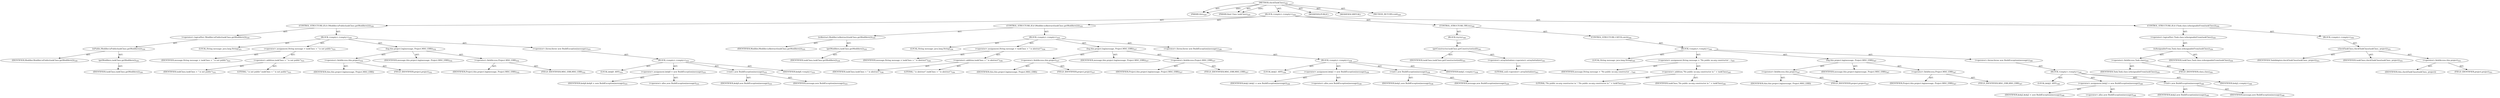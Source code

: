 digraph "checkTaskClass" {  
"111669149708" [label = <(METHOD,checkTaskClass)<SUB>329</SUB>> ]
"115964117031" [label = <(PARAM,this)<SUB>329</SUB>> ]
"115964117032" [label = <(PARAM,final Class taskClass)<SUB>329</SUB>> ]
"25769803794" [label = <(BLOCK,&lt;empty&gt;,&lt;empty&gt;)<SUB>329</SUB>> ]
"47244640262" [label = <(CONTROL_STRUCTURE,IF,if (!Modifier.isPublic(taskClass.getModifiers())))<SUB>330</SUB>> ]
"30064771184" [label = <(&lt;operator&gt;.logicalNot,!Modifier.isPublic(taskClass.getModifiers()))<SUB>330</SUB>> ]
"30064771185" [label = <(isPublic,Modifier.isPublic(taskClass.getModifiers()))<SUB>330</SUB>> ]
"68719476863" [label = <(IDENTIFIER,Modifier,Modifier.isPublic(taskClass.getModifiers()))<SUB>330</SUB>> ]
"30064771186" [label = <(getModifiers,taskClass.getModifiers())<SUB>330</SUB>> ]
"68719476864" [label = <(IDENTIFIER,taskClass,taskClass.getModifiers())<SUB>330</SUB>> ]
"25769803795" [label = <(BLOCK,&lt;empty&gt;,&lt;empty&gt;)<SUB>330</SUB>> ]
"94489280522" [label = <(LOCAL,String message: java.lang.String)<SUB>331</SUB>> ]
"30064771187" [label = <(&lt;operator&gt;.assignment,String message = taskClass + &quot; is not public&quot;)<SUB>331</SUB>> ]
"68719476865" [label = <(IDENTIFIER,message,String message = taskClass + &quot; is not public&quot;)<SUB>331</SUB>> ]
"30064771188" [label = <(&lt;operator&gt;.addition,taskClass + &quot; is not public&quot;)<SUB>331</SUB>> ]
"68719476866" [label = <(IDENTIFIER,taskClass,taskClass + &quot; is not public&quot;)<SUB>331</SUB>> ]
"90194313229" [label = <(LITERAL,&quot; is not public&quot;,taskClass + &quot; is not public&quot;)<SUB>331</SUB>> ]
"30064771189" [label = <(log,this.project.log(message, Project.MSG_ERR))<SUB>332</SUB>> ]
"30064771190" [label = <(&lt;operator&gt;.fieldAccess,this.project)<SUB>332</SUB>> ]
"68719476867" [label = <(IDENTIFIER,this,this.project.log(message, Project.MSG_ERR))> ]
"55834574875" [label = <(FIELD_IDENTIFIER,project,project)<SUB>332</SUB>> ]
"68719476868" [label = <(IDENTIFIER,message,this.project.log(message, Project.MSG_ERR))<SUB>332</SUB>> ]
"30064771191" [label = <(&lt;operator&gt;.fieldAccess,Project.MSG_ERR)<SUB>332</SUB>> ]
"68719476869" [label = <(IDENTIFIER,Project,this.project.log(message, Project.MSG_ERR))<SUB>332</SUB>> ]
"55834574876" [label = <(FIELD_IDENTIFIER,MSG_ERR,MSG_ERR)<SUB>332</SUB>> ]
"30064771192" [label = <(&lt;operator&gt;.throw,throw new BuildException(message);)<SUB>333</SUB>> ]
"25769803796" [label = <(BLOCK,&lt;empty&gt;,&lt;empty&gt;)<SUB>333</SUB>> ]
"94489280523" [label = <(LOCAL,$obj0: ANY)<SUB>333</SUB>> ]
"30064771193" [label = <(&lt;operator&gt;.assignment,$obj0 = new BuildException(message))<SUB>333</SUB>> ]
"68719476870" [label = <(IDENTIFIER,$obj0,$obj0 = new BuildException(message))<SUB>333</SUB>> ]
"30064771194" [label = <(&lt;operator&gt;.alloc,new BuildException(message))<SUB>333</SUB>> ]
"30064771195" [label = <(&lt;init&gt;,new BuildException(message))<SUB>333</SUB>> ]
"68719476871" [label = <(IDENTIFIER,$obj0,new BuildException(message))<SUB>333</SUB>> ]
"68719476872" [label = <(IDENTIFIER,message,new BuildException(message))<SUB>333</SUB>> ]
"68719476873" [label = <(IDENTIFIER,$obj0,&lt;empty&gt;)<SUB>333</SUB>> ]
"47244640263" [label = <(CONTROL_STRUCTURE,IF,if (Modifier.isAbstract(taskClass.getModifiers())))<SUB>335</SUB>> ]
"30064771196" [label = <(isAbstract,Modifier.isAbstract(taskClass.getModifiers()))<SUB>335</SUB>> ]
"68719476874" [label = <(IDENTIFIER,Modifier,Modifier.isAbstract(taskClass.getModifiers()))<SUB>335</SUB>> ]
"30064771197" [label = <(getModifiers,taskClass.getModifiers())<SUB>335</SUB>> ]
"68719476875" [label = <(IDENTIFIER,taskClass,taskClass.getModifiers())<SUB>335</SUB>> ]
"25769803797" [label = <(BLOCK,&lt;empty&gt;,&lt;empty&gt;)<SUB>335</SUB>> ]
"94489280524" [label = <(LOCAL,String message: java.lang.String)<SUB>336</SUB>> ]
"30064771198" [label = <(&lt;operator&gt;.assignment,String message = taskClass + &quot; is abstract&quot;)<SUB>336</SUB>> ]
"68719476876" [label = <(IDENTIFIER,message,String message = taskClass + &quot; is abstract&quot;)<SUB>336</SUB>> ]
"30064771199" [label = <(&lt;operator&gt;.addition,taskClass + &quot; is abstract&quot;)<SUB>336</SUB>> ]
"68719476877" [label = <(IDENTIFIER,taskClass,taskClass + &quot; is abstract&quot;)<SUB>336</SUB>> ]
"90194313230" [label = <(LITERAL,&quot; is abstract&quot;,taskClass + &quot; is abstract&quot;)<SUB>336</SUB>> ]
"30064771200" [label = <(log,this.project.log(message, Project.MSG_ERR))<SUB>337</SUB>> ]
"30064771201" [label = <(&lt;operator&gt;.fieldAccess,this.project)<SUB>337</SUB>> ]
"68719476878" [label = <(IDENTIFIER,this,this.project.log(message, Project.MSG_ERR))> ]
"55834574877" [label = <(FIELD_IDENTIFIER,project,project)<SUB>337</SUB>> ]
"68719476879" [label = <(IDENTIFIER,message,this.project.log(message, Project.MSG_ERR))<SUB>337</SUB>> ]
"30064771202" [label = <(&lt;operator&gt;.fieldAccess,Project.MSG_ERR)<SUB>337</SUB>> ]
"68719476880" [label = <(IDENTIFIER,Project,this.project.log(message, Project.MSG_ERR))<SUB>337</SUB>> ]
"55834574878" [label = <(FIELD_IDENTIFIER,MSG_ERR,MSG_ERR)<SUB>337</SUB>> ]
"30064771203" [label = <(&lt;operator&gt;.throw,throw new BuildException(message);)<SUB>338</SUB>> ]
"25769803798" [label = <(BLOCK,&lt;empty&gt;,&lt;empty&gt;)<SUB>338</SUB>> ]
"94489280525" [label = <(LOCAL,$obj1: ANY)<SUB>338</SUB>> ]
"30064771204" [label = <(&lt;operator&gt;.assignment,$obj1 = new BuildException(message))<SUB>338</SUB>> ]
"68719476881" [label = <(IDENTIFIER,$obj1,$obj1 = new BuildException(message))<SUB>338</SUB>> ]
"30064771205" [label = <(&lt;operator&gt;.alloc,new BuildException(message))<SUB>338</SUB>> ]
"30064771206" [label = <(&lt;init&gt;,new BuildException(message))<SUB>338</SUB>> ]
"68719476882" [label = <(IDENTIFIER,$obj1,new BuildException(message))<SUB>338</SUB>> ]
"68719476883" [label = <(IDENTIFIER,message,new BuildException(message))<SUB>338</SUB>> ]
"68719476884" [label = <(IDENTIFIER,$obj1,&lt;empty&gt;)<SUB>338</SUB>> ]
"47244640264" [label = <(CONTROL_STRUCTURE,TRY,try)<SUB>340</SUB>> ]
"25769803799" [label = <(BLOCK,try,try)<SUB>340</SUB>> ]
"30064771207" [label = <(getConstructor,taskClass.getConstructor(null))<SUB>341</SUB>> ]
"68719476885" [label = <(IDENTIFIER,taskClass,taskClass.getConstructor(null))<SUB>341</SUB>> ]
"30064771208" [label = <(&lt;operator&gt;.arrayInitializer,&lt;operator&gt;.arrayInitializer)<SUB>341</SUB>> ]
"90194313231" [label = <(LITERAL,null,&lt;operator&gt;.arrayInitializer)<SUB>341</SUB>> ]
"47244640265" [label = <(CONTROL_STRUCTURE,CATCH,catch)<SUB>344</SUB>> ]
"25769803800" [label = <(BLOCK,&lt;empty&gt;,&lt;empty&gt;)<SUB>344</SUB>> ]
"94489280526" [label = <(LOCAL,String message: java.lang.String)<SUB>345</SUB>> ]
"30064771209" [label = <(&lt;operator&gt;.assignment,String message = &quot;No public no-arg constructor ...)<SUB>345</SUB>> ]
"68719476886" [label = <(IDENTIFIER,message,String message = &quot;No public no-arg constructor ...)<SUB>345</SUB>> ]
"30064771210" [label = <(&lt;operator&gt;.addition,&quot;No public no-arg constructor in &quot; + taskClass)<SUB>345</SUB>> ]
"90194313232" [label = <(LITERAL,&quot;No public no-arg constructor in &quot;,&quot;No public no-arg constructor in &quot; + taskClass)<SUB>345</SUB>> ]
"68719476887" [label = <(IDENTIFIER,taskClass,&quot;No public no-arg constructor in &quot; + taskClass)<SUB>346</SUB>> ]
"30064771211" [label = <(log,this.project.log(message, Project.MSG_ERR))<SUB>347</SUB>> ]
"30064771212" [label = <(&lt;operator&gt;.fieldAccess,this.project)<SUB>347</SUB>> ]
"68719476888" [label = <(IDENTIFIER,this,this.project.log(message, Project.MSG_ERR))> ]
"55834574879" [label = <(FIELD_IDENTIFIER,project,project)<SUB>347</SUB>> ]
"68719476889" [label = <(IDENTIFIER,message,this.project.log(message, Project.MSG_ERR))<SUB>347</SUB>> ]
"30064771213" [label = <(&lt;operator&gt;.fieldAccess,Project.MSG_ERR)<SUB>347</SUB>> ]
"68719476890" [label = <(IDENTIFIER,Project,this.project.log(message, Project.MSG_ERR))<SUB>347</SUB>> ]
"55834574880" [label = <(FIELD_IDENTIFIER,MSG_ERR,MSG_ERR)<SUB>347</SUB>> ]
"30064771214" [label = <(&lt;operator&gt;.throw,throw new BuildException(message);)<SUB>348</SUB>> ]
"25769803801" [label = <(BLOCK,&lt;empty&gt;,&lt;empty&gt;)<SUB>348</SUB>> ]
"94489280527" [label = <(LOCAL,$obj2: ANY)<SUB>348</SUB>> ]
"30064771215" [label = <(&lt;operator&gt;.assignment,$obj2 = new BuildException(message))<SUB>348</SUB>> ]
"68719476891" [label = <(IDENTIFIER,$obj2,$obj2 = new BuildException(message))<SUB>348</SUB>> ]
"30064771216" [label = <(&lt;operator&gt;.alloc,new BuildException(message))<SUB>348</SUB>> ]
"30064771217" [label = <(&lt;init&gt;,new BuildException(message))<SUB>348</SUB>> ]
"68719476892" [label = <(IDENTIFIER,$obj2,new BuildException(message))<SUB>348</SUB>> ]
"68719476893" [label = <(IDENTIFIER,message,new BuildException(message))<SUB>348</SUB>> ]
"68719476894" [label = <(IDENTIFIER,$obj2,&lt;empty&gt;)<SUB>348</SUB>> ]
"47244640266" [label = <(CONTROL_STRUCTURE,IF,if (!Task.class.isAssignableFrom(taskClass)))<SUB>350</SUB>> ]
"30064771218" [label = <(&lt;operator&gt;.logicalNot,!Task.class.isAssignableFrom(taskClass))<SUB>350</SUB>> ]
"30064771219" [label = <(isAssignableFrom,Task.class.isAssignableFrom(taskClass))<SUB>350</SUB>> ]
"30064771220" [label = <(&lt;operator&gt;.fieldAccess,Task.class)<SUB>350</SUB>> ]
"68719476895" [label = <(IDENTIFIER,Task,Task.class.isAssignableFrom(taskClass))<SUB>350</SUB>> ]
"55834574881" [label = <(FIELD_IDENTIFIER,class,class)<SUB>350</SUB>> ]
"68719476896" [label = <(IDENTIFIER,taskClass,Task.class.isAssignableFrom(taskClass))<SUB>350</SUB>> ]
"25769803802" [label = <(BLOCK,&lt;empty&gt;,&lt;empty&gt;)<SUB>350</SUB>> ]
"30064771221" [label = <(checkTaskClass,checkTaskClass(taskClass, project))<SUB>351</SUB>> ]
"68719476897" [label = <(IDENTIFIER,TaskAdapter,checkTaskClass(taskClass, project))<SUB>351</SUB>> ]
"68719476898" [label = <(IDENTIFIER,taskClass,checkTaskClass(taskClass, project))<SUB>351</SUB>> ]
"30064771222" [label = <(&lt;operator&gt;.fieldAccess,this.project)<SUB>351</SUB>> ]
"68719476899" [label = <(IDENTIFIER,this,checkTaskClass(taskClass, project))> ]
"55834574882" [label = <(FIELD_IDENTIFIER,project,project)<SUB>351</SUB>> ]
"133143986211" [label = <(MODIFIER,PUBLIC)> ]
"133143986212" [label = <(MODIFIER,VIRTUAL)> ]
"128849018892" [label = <(METHOD_RETURN,void)<SUB>329</SUB>> ]
  "111669149708" -> "115964117031"  [ label = "AST: "] 
  "111669149708" -> "115964117032"  [ label = "AST: "] 
  "111669149708" -> "25769803794"  [ label = "AST: "] 
  "111669149708" -> "133143986211"  [ label = "AST: "] 
  "111669149708" -> "133143986212"  [ label = "AST: "] 
  "111669149708" -> "128849018892"  [ label = "AST: "] 
  "25769803794" -> "47244640262"  [ label = "AST: "] 
  "25769803794" -> "47244640263"  [ label = "AST: "] 
  "25769803794" -> "47244640264"  [ label = "AST: "] 
  "25769803794" -> "47244640266"  [ label = "AST: "] 
  "47244640262" -> "30064771184"  [ label = "AST: "] 
  "47244640262" -> "25769803795"  [ label = "AST: "] 
  "30064771184" -> "30064771185"  [ label = "AST: "] 
  "30064771185" -> "68719476863"  [ label = "AST: "] 
  "30064771185" -> "30064771186"  [ label = "AST: "] 
  "30064771186" -> "68719476864"  [ label = "AST: "] 
  "25769803795" -> "94489280522"  [ label = "AST: "] 
  "25769803795" -> "30064771187"  [ label = "AST: "] 
  "25769803795" -> "30064771189"  [ label = "AST: "] 
  "25769803795" -> "30064771192"  [ label = "AST: "] 
  "30064771187" -> "68719476865"  [ label = "AST: "] 
  "30064771187" -> "30064771188"  [ label = "AST: "] 
  "30064771188" -> "68719476866"  [ label = "AST: "] 
  "30064771188" -> "90194313229"  [ label = "AST: "] 
  "30064771189" -> "30064771190"  [ label = "AST: "] 
  "30064771189" -> "68719476868"  [ label = "AST: "] 
  "30064771189" -> "30064771191"  [ label = "AST: "] 
  "30064771190" -> "68719476867"  [ label = "AST: "] 
  "30064771190" -> "55834574875"  [ label = "AST: "] 
  "30064771191" -> "68719476869"  [ label = "AST: "] 
  "30064771191" -> "55834574876"  [ label = "AST: "] 
  "30064771192" -> "25769803796"  [ label = "AST: "] 
  "25769803796" -> "94489280523"  [ label = "AST: "] 
  "25769803796" -> "30064771193"  [ label = "AST: "] 
  "25769803796" -> "30064771195"  [ label = "AST: "] 
  "25769803796" -> "68719476873"  [ label = "AST: "] 
  "30064771193" -> "68719476870"  [ label = "AST: "] 
  "30064771193" -> "30064771194"  [ label = "AST: "] 
  "30064771195" -> "68719476871"  [ label = "AST: "] 
  "30064771195" -> "68719476872"  [ label = "AST: "] 
  "47244640263" -> "30064771196"  [ label = "AST: "] 
  "47244640263" -> "25769803797"  [ label = "AST: "] 
  "30064771196" -> "68719476874"  [ label = "AST: "] 
  "30064771196" -> "30064771197"  [ label = "AST: "] 
  "30064771197" -> "68719476875"  [ label = "AST: "] 
  "25769803797" -> "94489280524"  [ label = "AST: "] 
  "25769803797" -> "30064771198"  [ label = "AST: "] 
  "25769803797" -> "30064771200"  [ label = "AST: "] 
  "25769803797" -> "30064771203"  [ label = "AST: "] 
  "30064771198" -> "68719476876"  [ label = "AST: "] 
  "30064771198" -> "30064771199"  [ label = "AST: "] 
  "30064771199" -> "68719476877"  [ label = "AST: "] 
  "30064771199" -> "90194313230"  [ label = "AST: "] 
  "30064771200" -> "30064771201"  [ label = "AST: "] 
  "30064771200" -> "68719476879"  [ label = "AST: "] 
  "30064771200" -> "30064771202"  [ label = "AST: "] 
  "30064771201" -> "68719476878"  [ label = "AST: "] 
  "30064771201" -> "55834574877"  [ label = "AST: "] 
  "30064771202" -> "68719476880"  [ label = "AST: "] 
  "30064771202" -> "55834574878"  [ label = "AST: "] 
  "30064771203" -> "25769803798"  [ label = "AST: "] 
  "25769803798" -> "94489280525"  [ label = "AST: "] 
  "25769803798" -> "30064771204"  [ label = "AST: "] 
  "25769803798" -> "30064771206"  [ label = "AST: "] 
  "25769803798" -> "68719476884"  [ label = "AST: "] 
  "30064771204" -> "68719476881"  [ label = "AST: "] 
  "30064771204" -> "30064771205"  [ label = "AST: "] 
  "30064771206" -> "68719476882"  [ label = "AST: "] 
  "30064771206" -> "68719476883"  [ label = "AST: "] 
  "47244640264" -> "25769803799"  [ label = "AST: "] 
  "47244640264" -> "47244640265"  [ label = "AST: "] 
  "25769803799" -> "30064771207"  [ label = "AST: "] 
  "30064771207" -> "68719476885"  [ label = "AST: "] 
  "30064771207" -> "30064771208"  [ label = "AST: "] 
  "30064771208" -> "90194313231"  [ label = "AST: "] 
  "47244640265" -> "25769803800"  [ label = "AST: "] 
  "25769803800" -> "94489280526"  [ label = "AST: "] 
  "25769803800" -> "30064771209"  [ label = "AST: "] 
  "25769803800" -> "30064771211"  [ label = "AST: "] 
  "25769803800" -> "30064771214"  [ label = "AST: "] 
  "30064771209" -> "68719476886"  [ label = "AST: "] 
  "30064771209" -> "30064771210"  [ label = "AST: "] 
  "30064771210" -> "90194313232"  [ label = "AST: "] 
  "30064771210" -> "68719476887"  [ label = "AST: "] 
  "30064771211" -> "30064771212"  [ label = "AST: "] 
  "30064771211" -> "68719476889"  [ label = "AST: "] 
  "30064771211" -> "30064771213"  [ label = "AST: "] 
  "30064771212" -> "68719476888"  [ label = "AST: "] 
  "30064771212" -> "55834574879"  [ label = "AST: "] 
  "30064771213" -> "68719476890"  [ label = "AST: "] 
  "30064771213" -> "55834574880"  [ label = "AST: "] 
  "30064771214" -> "25769803801"  [ label = "AST: "] 
  "25769803801" -> "94489280527"  [ label = "AST: "] 
  "25769803801" -> "30064771215"  [ label = "AST: "] 
  "25769803801" -> "30064771217"  [ label = "AST: "] 
  "25769803801" -> "68719476894"  [ label = "AST: "] 
  "30064771215" -> "68719476891"  [ label = "AST: "] 
  "30064771215" -> "30064771216"  [ label = "AST: "] 
  "30064771217" -> "68719476892"  [ label = "AST: "] 
  "30064771217" -> "68719476893"  [ label = "AST: "] 
  "47244640266" -> "30064771218"  [ label = "AST: "] 
  "47244640266" -> "25769803802"  [ label = "AST: "] 
  "30064771218" -> "30064771219"  [ label = "AST: "] 
  "30064771219" -> "30064771220"  [ label = "AST: "] 
  "30064771219" -> "68719476896"  [ label = "AST: "] 
  "30064771220" -> "68719476895"  [ label = "AST: "] 
  "30064771220" -> "55834574881"  [ label = "AST: "] 
  "25769803802" -> "30064771221"  [ label = "AST: "] 
  "30064771221" -> "68719476897"  [ label = "AST: "] 
  "30064771221" -> "68719476898"  [ label = "AST: "] 
  "30064771221" -> "30064771222"  [ label = "AST: "] 
  "30064771222" -> "68719476899"  [ label = "AST: "] 
  "30064771222" -> "55834574882"  [ label = "AST: "] 
  "111669149708" -> "115964117031"  [ label = "DDG: "] 
  "111669149708" -> "115964117032"  [ label = "DDG: "] 
}
